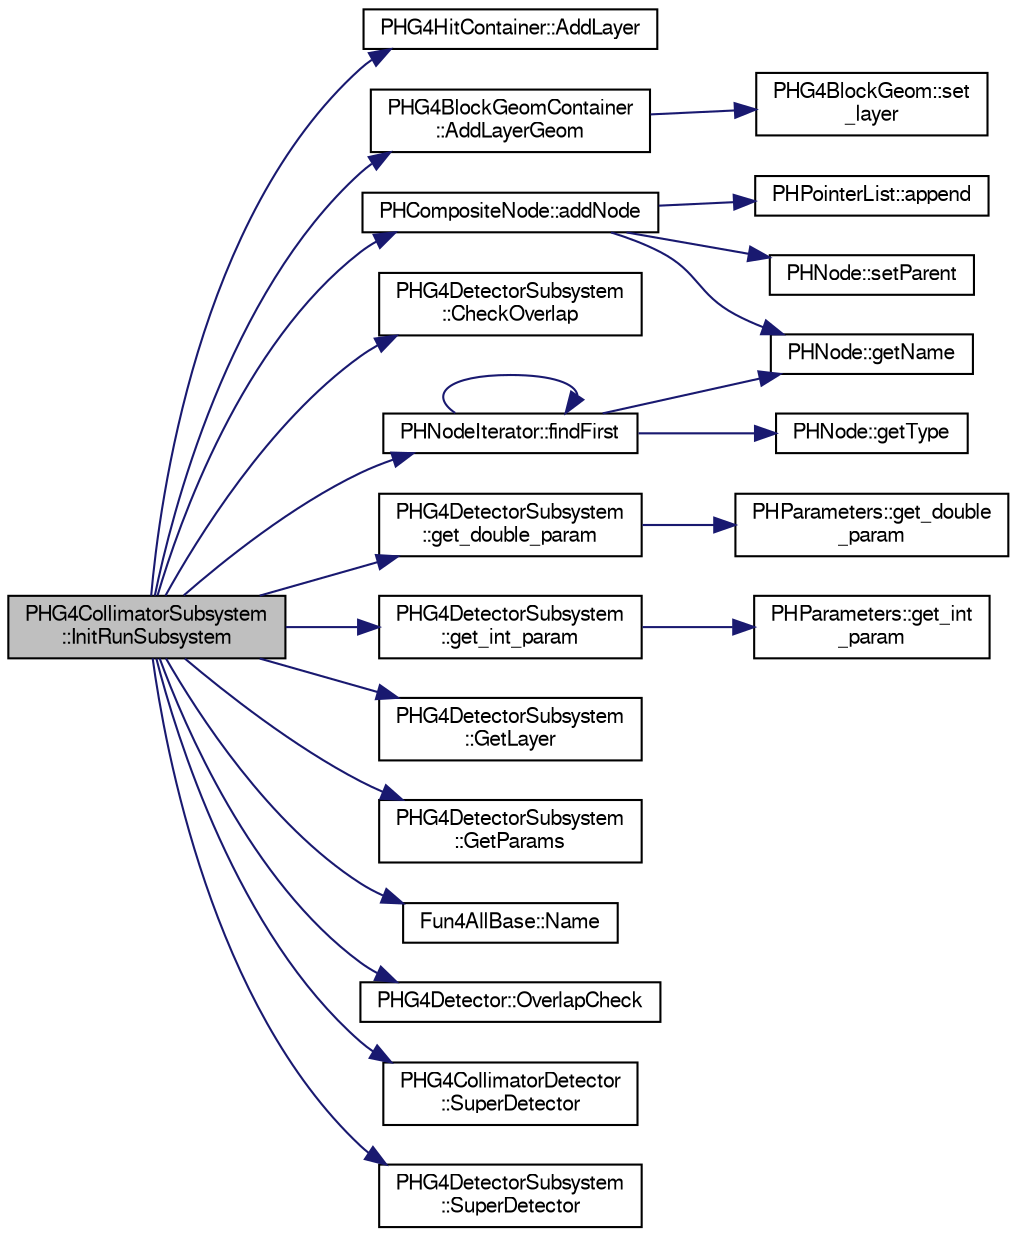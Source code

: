 digraph "PHG4CollimatorSubsystem::InitRunSubsystem"
{
  bgcolor="transparent";
  edge [fontname="FreeSans",fontsize="10",labelfontname="FreeSans",labelfontsize="10"];
  node [fontname="FreeSans",fontsize="10",shape=record];
  rankdir="LR";
  Node1 [label="PHG4CollimatorSubsystem\l::InitRunSubsystem",height=0.2,width=0.4,color="black", fillcolor="grey75", style="filled" fontcolor="black"];
  Node1 -> Node2 [color="midnightblue",fontsize="10",style="solid",fontname="FreeSans"];
  Node2 [label="PHG4HitContainer::AddLayer",height=0.2,width=0.4,color="black",URL="$d4/d30/classPHG4HitContainer.html#ab6b839bb51d6eb2f878651f6c3a52ca9"];
  Node1 -> Node3 [color="midnightblue",fontsize="10",style="solid",fontname="FreeSans"];
  Node3 [label="PHG4BlockGeomContainer\l::AddLayerGeom",height=0.2,width=0.4,color="black",URL="$d2/dd7/classPHG4BlockGeomContainer.html#a4f7db051cc84567591d367fceb6cbdec"];
  Node3 -> Node4 [color="midnightblue",fontsize="10",style="solid",fontname="FreeSans"];
  Node4 [label="PHG4BlockGeom::set\l_layer",height=0.2,width=0.4,color="black",URL="$df/d82/classPHG4BlockGeom.html#a5c1d6dceab925b27f4a0e753d8e714c0"];
  Node1 -> Node5 [color="midnightblue",fontsize="10",style="solid",fontname="FreeSans"];
  Node5 [label="PHCompositeNode::addNode",height=0.2,width=0.4,color="black",URL="$d5/dca/classPHCompositeNode.html#ac7dbf017614c324e218a001d729607bf"];
  Node5 -> Node6 [color="midnightblue",fontsize="10",style="solid",fontname="FreeSans"];
  Node6 [label="PHPointerList::append",height=0.2,width=0.4,color="black",URL="$d6/d86/classPHPointerList.html#af5fc4e6958b5b90c57bfb497566f503c"];
  Node5 -> Node7 [color="midnightblue",fontsize="10",style="solid",fontname="FreeSans"];
  Node7 [label="PHNode::getName",height=0.2,width=0.4,color="black",URL="$dc/d82/classPHNode.html#aca3576f926a4401eddc3d88bf0ce0de3"];
  Node5 -> Node8 [color="midnightblue",fontsize="10",style="solid",fontname="FreeSans"];
  Node8 [label="PHNode::setParent",height=0.2,width=0.4,color="black",URL="$dc/d82/classPHNode.html#adda2bd6cef2d5067bbe3016a990b7198"];
  Node1 -> Node9 [color="midnightblue",fontsize="10",style="solid",fontname="FreeSans"];
  Node9 [label="PHG4DetectorSubsystem\l::CheckOverlap",height=0.2,width=0.4,color="black",URL="$d5/d29/classPHG4DetectorSubsystem.html#a3a654db38f49eafe08c5fb725f63c959"];
  Node1 -> Node10 [color="midnightblue",fontsize="10",style="solid",fontname="FreeSans"];
  Node10 [label="PHNodeIterator::findFirst",height=0.2,width=0.4,color="black",URL="$d5/d07/classPHNodeIterator.html#aea98bf8619af59b1212a94fb32106baa"];
  Node10 -> Node11 [color="midnightblue",fontsize="10",style="solid",fontname="FreeSans"];
  Node11 [label="PHNode::getType",height=0.2,width=0.4,color="black",URL="$dc/d82/classPHNode.html#a4ab1f90aed955a652813bfe377087bda"];
  Node10 -> Node7 [color="midnightblue",fontsize="10",style="solid",fontname="FreeSans"];
  Node10 -> Node10 [color="midnightblue",fontsize="10",style="solid",fontname="FreeSans"];
  Node1 -> Node12 [color="midnightblue",fontsize="10",style="solid",fontname="FreeSans"];
  Node12 [label="PHG4DetectorSubsystem\l::get_double_param",height=0.2,width=0.4,color="black",URL="$d5/d29/classPHG4DetectorSubsystem.html#ac1432a8cbba08919cd979a2ab8c0b6c9"];
  Node12 -> Node13 [color="midnightblue",fontsize="10",style="solid",fontname="FreeSans"];
  Node13 [label="PHParameters::get_double\l_param",height=0.2,width=0.4,color="black",URL="$dd/dae/classPHParameters.html#aa61ce249b94375d9af4482c36a1308cf"];
  Node1 -> Node14 [color="midnightblue",fontsize="10",style="solid",fontname="FreeSans"];
  Node14 [label="PHG4DetectorSubsystem\l::get_int_param",height=0.2,width=0.4,color="black",URL="$d5/d29/classPHG4DetectorSubsystem.html#a0782302d2c93bb541eb2bc6c642b047b"];
  Node14 -> Node15 [color="midnightblue",fontsize="10",style="solid",fontname="FreeSans"];
  Node15 [label="PHParameters::get_int\l_param",height=0.2,width=0.4,color="black",URL="$dd/dae/classPHParameters.html#a0241ca27a369ab4865ac3d79620ac27c"];
  Node1 -> Node16 [color="midnightblue",fontsize="10",style="solid",fontname="FreeSans"];
  Node16 [label="PHG4DetectorSubsystem\l::GetLayer",height=0.2,width=0.4,color="black",URL="$d5/d29/classPHG4DetectorSubsystem.html#a9c9fc303db21d021153ed9bd2f636643"];
  Node1 -> Node17 [color="midnightblue",fontsize="10",style="solid",fontname="FreeSans"];
  Node17 [label="PHG4DetectorSubsystem\l::GetParams",height=0.2,width=0.4,color="black",URL="$d5/d29/classPHG4DetectorSubsystem.html#a6ce8e425ac50e6f13d44075bd6843dcf"];
  Node1 -> Node18 [color="midnightblue",fontsize="10",style="solid",fontname="FreeSans"];
  Node18 [label="Fun4AllBase::Name",height=0.2,width=0.4,color="black",URL="$d5/dec/classFun4AllBase.html#a41f9ac377743d046f590617fd6f4f0ed",tooltip="Returns the name of this module. "];
  Node1 -> Node19 [color="midnightblue",fontsize="10",style="solid",fontname="FreeSans"];
  Node19 [label="PHG4Detector::OverlapCheck",height=0.2,width=0.4,color="black",URL="$d3/de7/classPHG4Detector.html#a66317072e07262741c28f524681dd0fe"];
  Node1 -> Node20 [color="midnightblue",fontsize="10",style="solid",fontname="FreeSans"];
  Node20 [label="PHG4CollimatorDetector\l::SuperDetector",height=0.2,width=0.4,color="black",URL="$d8/d44/classPHG4CollimatorDetector.html#a396a9c6104aca7f62cae8d0447a7c22c"];
  Node1 -> Node21 [color="midnightblue",fontsize="10",style="solid",fontname="FreeSans"];
  Node21 [label="PHG4DetectorSubsystem\l::SuperDetector",height=0.2,width=0.4,color="black",URL="$d5/d29/classPHG4DetectorSubsystem.html#a77a3c2f18604af4bc24e71703bdfb7de"];
}
